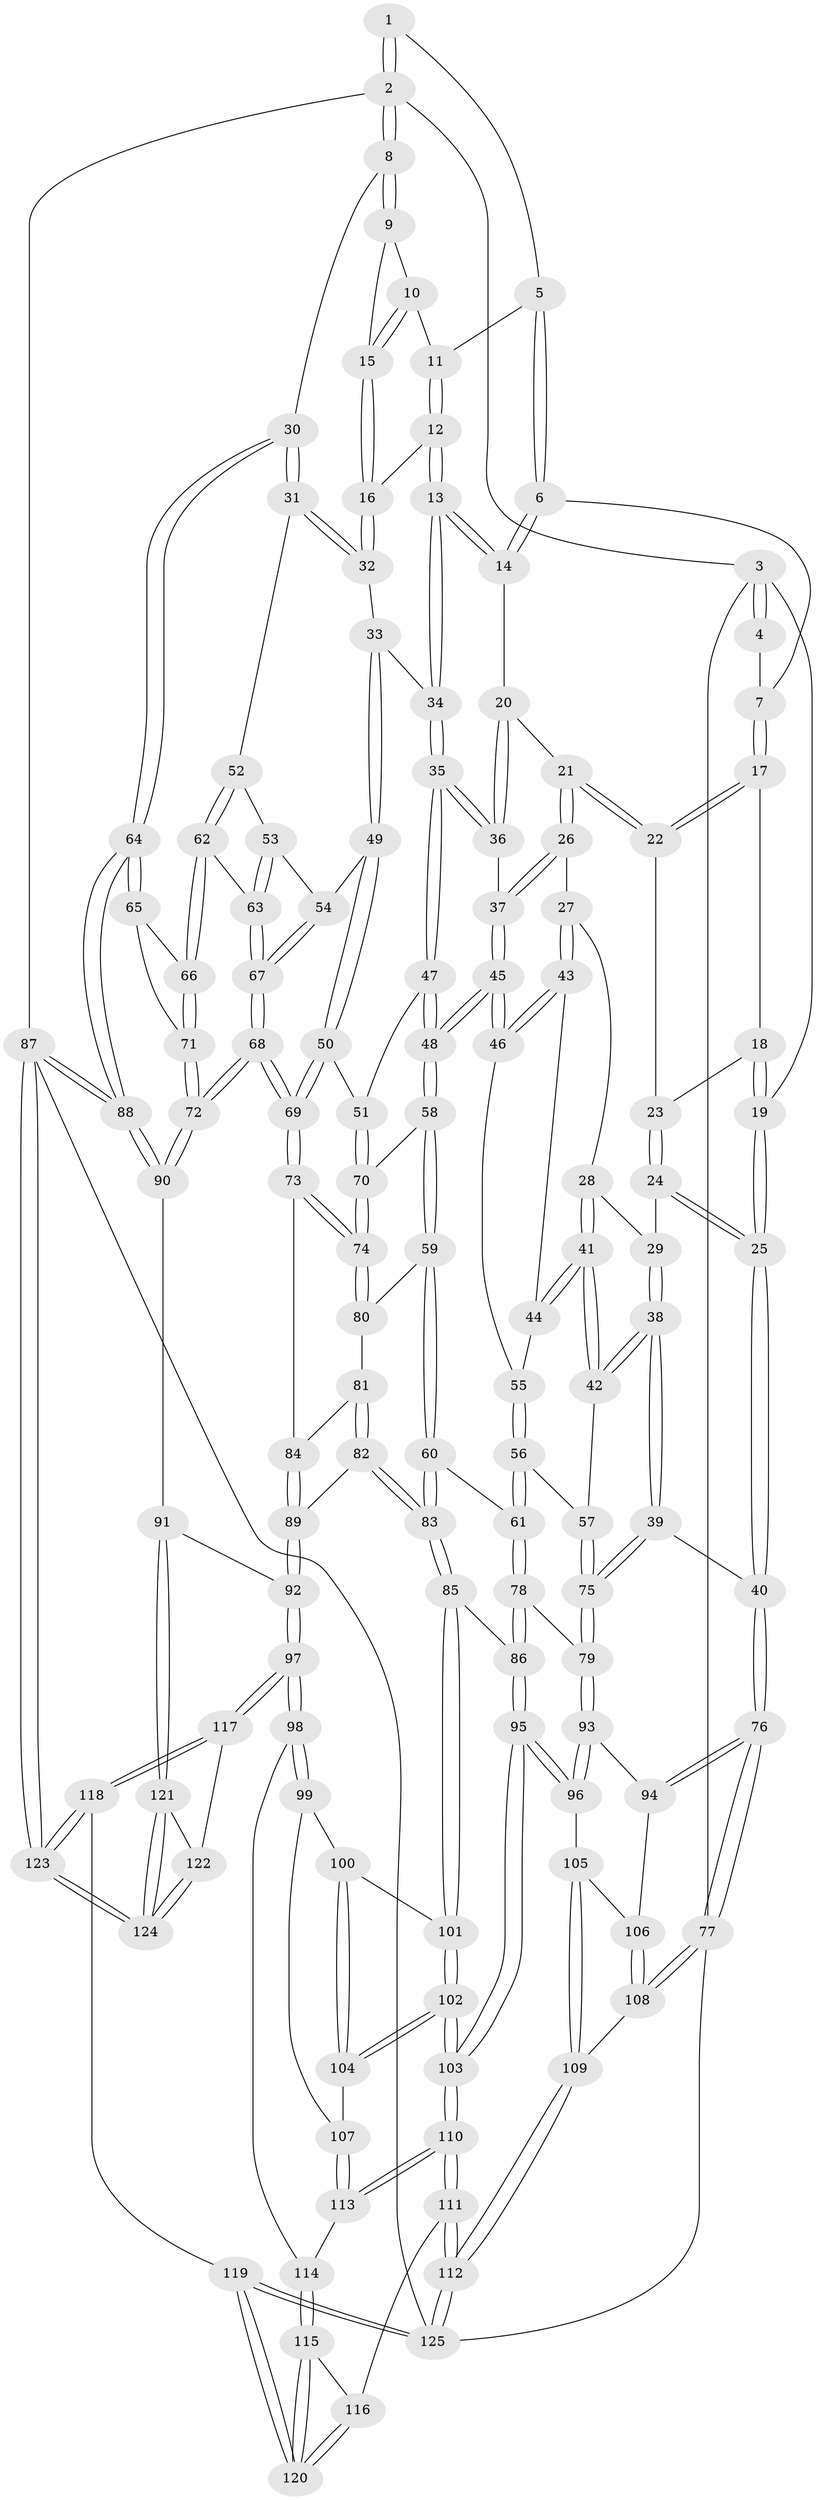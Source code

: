 // Generated by graph-tools (version 1.1) at 2025/59/03/09/25 04:59:47]
// undirected, 125 vertices, 309 edges
graph export_dot {
graph [start="1"]
  node [color=gray90,style=filled];
  1 [pos="+0.8950589713819467+0"];
  2 [pos="+1+0"];
  3 [pos="+0+0"];
  4 [pos="+0.6096308114741377+0"];
  5 [pos="+0.8460312337026288+0.04292126308429852"];
  6 [pos="+0.6311949961726708+0"];
  7 [pos="+0.6134387868173842+0"];
  8 [pos="+1+0"];
  9 [pos="+1+0"];
  10 [pos="+0.8649252755150035+0.058801854818421734"];
  11 [pos="+0.8476825026555305+0.05090110261951914"];
  12 [pos="+0.7907873781796575+0.10357806804418716"];
  13 [pos="+0.7149583803875066+0.14145010474658476"];
  14 [pos="+0.6949679023157788+0.11635428321249203"];
  15 [pos="+0.9123372173993461+0.12440747213522023"];
  16 [pos="+0.9099974818091986+0.14067102922382102"];
  17 [pos="+0.5137982398881146+0.05616509738725006"];
  18 [pos="+0.25551093148828924+0"];
  19 [pos="+0+0"];
  20 [pos="+0.5712374983819404+0.16984669610415593"];
  21 [pos="+0.4981379657162713+0.17213828445280313"];
  22 [pos="+0.491436956067581+0.09150542483942459"];
  23 [pos="+0.4308384605967046+0.0905861031142758"];
  24 [pos="+0.34828008308487723+0.1779020418046561"];
  25 [pos="+0+0"];
  26 [pos="+0.4929910694240301+0.18444708902382886"];
  27 [pos="+0.4475550997043715+0.21962831751237114"];
  28 [pos="+0.36261630508549064+0.19367284421562989"];
  29 [pos="+0.3494329109892716+0.1798158826436688"];
  30 [pos="+1+0.25007037512443697"];
  31 [pos="+1+0.25541689326363287"];
  32 [pos="+0.9165838375574487+0.19320488998737767"];
  33 [pos="+0.7654978857974695+0.22452167908796"];
  34 [pos="+0.7263705834255028+0.18949580978715339"];
  35 [pos="+0.6237366814520549+0.26946912069770107"];
  36 [pos="+0.6155050227024152+0.26663913650784576"];
  37 [pos="+0.565779623771662+0.2599373506497582"];
  38 [pos="+0.19231811419996167+0.3520998825732762"];
  39 [pos="+0.09254217370952807+0.3659801830491805"];
  40 [pos="+0+0.25428282426103865"];
  41 [pos="+0.3229159052928338+0.34789259423533936"];
  42 [pos="+0.32262432159611515+0.3482889502369082"];
  43 [pos="+0.4476891594776179+0.233550768111773"];
  44 [pos="+0.38628707112062594+0.3083974698894454"];
  45 [pos="+0.5016169767904478+0.3229625502285174"];
  46 [pos="+0.48107934047531514+0.3075540256155306"];
  47 [pos="+0.6237762432409055+0.28103986272294956"];
  48 [pos="+0.5284206813841221+0.39830438402732604"];
  49 [pos="+0.7895545718390985+0.3379247551584"];
  50 [pos="+0.7512005314589592+0.3812624758125081"];
  51 [pos="+0.6716744635850305+0.3811119552087269"];
  52 [pos="+0.9082289426347641+0.3470259331283268"];
  53 [pos="+0.8364593316128803+0.3464008358639883"];
  54 [pos="+0.8131433198479989+0.3441608054941762"];
  55 [pos="+0.44871609993301925+0.3228519441537447"];
  56 [pos="+0.3885653698800039+0.40571769899692095"];
  57 [pos="+0.3759427800571192+0.39589956951183947"];
  58 [pos="+0.5284604189463981+0.42103688888936286"];
  59 [pos="+0.5273532532118905+0.422478578546174"];
  60 [pos="+0.4503621210413001+0.45106665178891964"];
  61 [pos="+0.3922209966100722+0.4100756777567783"];
  62 [pos="+0.9266954689098532+0.41285131188554447"];
  63 [pos="+0.8692464126003004+0.44062309790626736"];
  64 [pos="+1+0.49155634957372174"];
  65 [pos="+0.9890836058367523+0.4497618470437161"];
  66 [pos="+0.9326330070694315+0.4218106714893857"];
  67 [pos="+0.8520485239936596+0.45888603601448985"];
  68 [pos="+0.8112343774437079+0.5920424997443718"];
  69 [pos="+0.7708479232887498+0.5541875355810916"];
  70 [pos="+0.6322381290476282+0.4130679952734885"];
  71 [pos="+0.844727008214774+0.5942984469687638"];
  72 [pos="+0.8294223099524652+0.6170941329299199"];
  73 [pos="+0.6861533115824157+0.5377809266999412"];
  74 [pos="+0.6741356065970542+0.5204989450440409"];
  75 [pos="+0.21470901142812543+0.5593241154547234"];
  76 [pos="+0+0.5936917217327963"];
  77 [pos="+0+0.8811199024351717"];
  78 [pos="+0.250517447968519+0.5729352700440359"];
  79 [pos="+0.21844447417951104+0.5657386902776674"];
  80 [pos="+0.5497540649843783+0.4691382311196257"];
  81 [pos="+0.5547007344755865+0.4935656668623288"];
  82 [pos="+0.5373581904462377+0.6216163314854821"];
  83 [pos="+0.40768831281009776+0.6092490081457557"];
  84 [pos="+0.6412654402400664+0.5589164131473741"];
  85 [pos="+0.38858034184961787+0.6213029795044274"];
  86 [pos="+0.3517670996378787+0.6128181673521915"];
  87 [pos="+1+1"];
  88 [pos="+1+0.6537828271569593"];
  89 [pos="+0.5579363553970101+0.6317605653381269"];
  90 [pos="+0.8535397145203346+0.6805398241281987"];
  91 [pos="+0.824101140966501+0.7238413753870223"];
  92 [pos="+0.6056333964486381+0.714483364218195"];
  93 [pos="+0.19471597430949358+0.6094824674461645"];
  94 [pos="+0+0.6580989541706448"];
  95 [pos="+0.2423125473471251+0.7831153508217854"];
  96 [pos="+0.1746134607111627+0.6924827077253536"];
  97 [pos="+0.5331291843198088+0.8187477170754325"];
  98 [pos="+0.4988144327393253+0.8047622915445449"];
  99 [pos="+0.44437257034104244+0.7242226708789"];
  100 [pos="+0.39122096156319486+0.6366555025681493"];
  101 [pos="+0.3892708044062407+0.6281404216881287"];
  102 [pos="+0.2684873645306142+0.8046846062637399"];
  103 [pos="+0.25483145393526957+0.8132515714380155"];
  104 [pos="+0.3644325923849775+0.7697682683113105"];
  105 [pos="+0.13784297979162183+0.7168854716956128"];
  106 [pos="+0.04119987397649401+0.7143318188991491"];
  107 [pos="+0.3847947837020092+0.7963961767182896"];
  108 [pos="+0.04828545959140042+0.852530667438192"];
  109 [pos="+0.09976798974420321+0.8717201237038882"];
  110 [pos="+0.25050647885603894+0.8468059043336229"];
  111 [pos="+0.2383643131700971+0.8862132153671474"];
  112 [pos="+0.1848973175632015+0.9531736602690456"];
  113 [pos="+0.3991207343033346+0.8181782605290184"];
  114 [pos="+0.4063482718471431+0.8234491964303763"];
  115 [pos="+0.38469572398014096+0.884049067261447"];
  116 [pos="+0.2676060795255617+0.8872442814870473"];
  117 [pos="+0.6048269825656724+1"];
  118 [pos="+0.5972837328659432+1"];
  119 [pos="+0.5709264403746444+1"];
  120 [pos="+0.45155739799338035+0.9777881325615684"];
  121 [pos="+0.8229116866664796+0.7380104231763873"];
  122 [pos="+0.7671931583154878+0.8563668496237185"];
  123 [pos="+1+1"];
  124 [pos="+1+1"];
  125 [pos="+0.18930757054343852+1"];
  1 -- 2;
  1 -- 2;
  1 -- 5;
  2 -- 3;
  2 -- 8;
  2 -- 8;
  2 -- 87;
  3 -- 4;
  3 -- 4;
  3 -- 19;
  3 -- 77;
  4 -- 7;
  5 -- 6;
  5 -- 6;
  5 -- 11;
  6 -- 7;
  6 -- 14;
  6 -- 14;
  7 -- 17;
  7 -- 17;
  8 -- 9;
  8 -- 9;
  8 -- 30;
  9 -- 10;
  9 -- 15;
  10 -- 11;
  10 -- 15;
  10 -- 15;
  11 -- 12;
  11 -- 12;
  12 -- 13;
  12 -- 13;
  12 -- 16;
  13 -- 14;
  13 -- 14;
  13 -- 34;
  13 -- 34;
  14 -- 20;
  15 -- 16;
  15 -- 16;
  16 -- 32;
  16 -- 32;
  17 -- 18;
  17 -- 22;
  17 -- 22;
  18 -- 19;
  18 -- 19;
  18 -- 23;
  19 -- 25;
  19 -- 25;
  20 -- 21;
  20 -- 36;
  20 -- 36;
  21 -- 22;
  21 -- 22;
  21 -- 26;
  21 -- 26;
  22 -- 23;
  23 -- 24;
  23 -- 24;
  24 -- 25;
  24 -- 25;
  24 -- 29;
  25 -- 40;
  25 -- 40;
  26 -- 27;
  26 -- 37;
  26 -- 37;
  27 -- 28;
  27 -- 43;
  27 -- 43;
  28 -- 29;
  28 -- 41;
  28 -- 41;
  29 -- 38;
  29 -- 38;
  30 -- 31;
  30 -- 31;
  30 -- 64;
  30 -- 64;
  31 -- 32;
  31 -- 32;
  31 -- 52;
  32 -- 33;
  33 -- 34;
  33 -- 49;
  33 -- 49;
  34 -- 35;
  34 -- 35;
  35 -- 36;
  35 -- 36;
  35 -- 47;
  35 -- 47;
  36 -- 37;
  37 -- 45;
  37 -- 45;
  38 -- 39;
  38 -- 39;
  38 -- 42;
  38 -- 42;
  39 -- 40;
  39 -- 75;
  39 -- 75;
  40 -- 76;
  40 -- 76;
  41 -- 42;
  41 -- 42;
  41 -- 44;
  41 -- 44;
  42 -- 57;
  43 -- 44;
  43 -- 46;
  43 -- 46;
  44 -- 55;
  45 -- 46;
  45 -- 46;
  45 -- 48;
  45 -- 48;
  46 -- 55;
  47 -- 48;
  47 -- 48;
  47 -- 51;
  48 -- 58;
  48 -- 58;
  49 -- 50;
  49 -- 50;
  49 -- 54;
  50 -- 51;
  50 -- 69;
  50 -- 69;
  51 -- 70;
  51 -- 70;
  52 -- 53;
  52 -- 62;
  52 -- 62;
  53 -- 54;
  53 -- 63;
  53 -- 63;
  54 -- 67;
  54 -- 67;
  55 -- 56;
  55 -- 56;
  56 -- 57;
  56 -- 61;
  56 -- 61;
  57 -- 75;
  57 -- 75;
  58 -- 59;
  58 -- 59;
  58 -- 70;
  59 -- 60;
  59 -- 60;
  59 -- 80;
  60 -- 61;
  60 -- 83;
  60 -- 83;
  61 -- 78;
  61 -- 78;
  62 -- 63;
  62 -- 66;
  62 -- 66;
  63 -- 67;
  63 -- 67;
  64 -- 65;
  64 -- 65;
  64 -- 88;
  64 -- 88;
  65 -- 66;
  65 -- 71;
  66 -- 71;
  66 -- 71;
  67 -- 68;
  67 -- 68;
  68 -- 69;
  68 -- 69;
  68 -- 72;
  68 -- 72;
  69 -- 73;
  69 -- 73;
  70 -- 74;
  70 -- 74;
  71 -- 72;
  71 -- 72;
  72 -- 90;
  72 -- 90;
  73 -- 74;
  73 -- 74;
  73 -- 84;
  74 -- 80;
  74 -- 80;
  75 -- 79;
  75 -- 79;
  76 -- 77;
  76 -- 77;
  76 -- 94;
  76 -- 94;
  77 -- 108;
  77 -- 108;
  77 -- 125;
  78 -- 79;
  78 -- 86;
  78 -- 86;
  79 -- 93;
  79 -- 93;
  80 -- 81;
  81 -- 82;
  81 -- 82;
  81 -- 84;
  82 -- 83;
  82 -- 83;
  82 -- 89;
  83 -- 85;
  83 -- 85;
  84 -- 89;
  84 -- 89;
  85 -- 86;
  85 -- 101;
  85 -- 101;
  86 -- 95;
  86 -- 95;
  87 -- 88;
  87 -- 88;
  87 -- 123;
  87 -- 123;
  87 -- 125;
  88 -- 90;
  88 -- 90;
  89 -- 92;
  89 -- 92;
  90 -- 91;
  91 -- 92;
  91 -- 121;
  91 -- 121;
  92 -- 97;
  92 -- 97;
  93 -- 94;
  93 -- 96;
  93 -- 96;
  94 -- 106;
  95 -- 96;
  95 -- 96;
  95 -- 103;
  95 -- 103;
  96 -- 105;
  97 -- 98;
  97 -- 98;
  97 -- 117;
  97 -- 117;
  98 -- 99;
  98 -- 99;
  98 -- 114;
  99 -- 100;
  99 -- 107;
  100 -- 101;
  100 -- 104;
  100 -- 104;
  101 -- 102;
  101 -- 102;
  102 -- 103;
  102 -- 103;
  102 -- 104;
  102 -- 104;
  103 -- 110;
  103 -- 110;
  104 -- 107;
  105 -- 106;
  105 -- 109;
  105 -- 109;
  106 -- 108;
  106 -- 108;
  107 -- 113;
  107 -- 113;
  108 -- 109;
  109 -- 112;
  109 -- 112;
  110 -- 111;
  110 -- 111;
  110 -- 113;
  110 -- 113;
  111 -- 112;
  111 -- 112;
  111 -- 116;
  112 -- 125;
  112 -- 125;
  113 -- 114;
  114 -- 115;
  114 -- 115;
  115 -- 116;
  115 -- 120;
  115 -- 120;
  116 -- 120;
  116 -- 120;
  117 -- 118;
  117 -- 118;
  117 -- 122;
  118 -- 119;
  118 -- 123;
  118 -- 123;
  119 -- 120;
  119 -- 120;
  119 -- 125;
  119 -- 125;
  121 -- 122;
  121 -- 124;
  121 -- 124;
  122 -- 124;
  122 -- 124;
  123 -- 124;
  123 -- 124;
}
